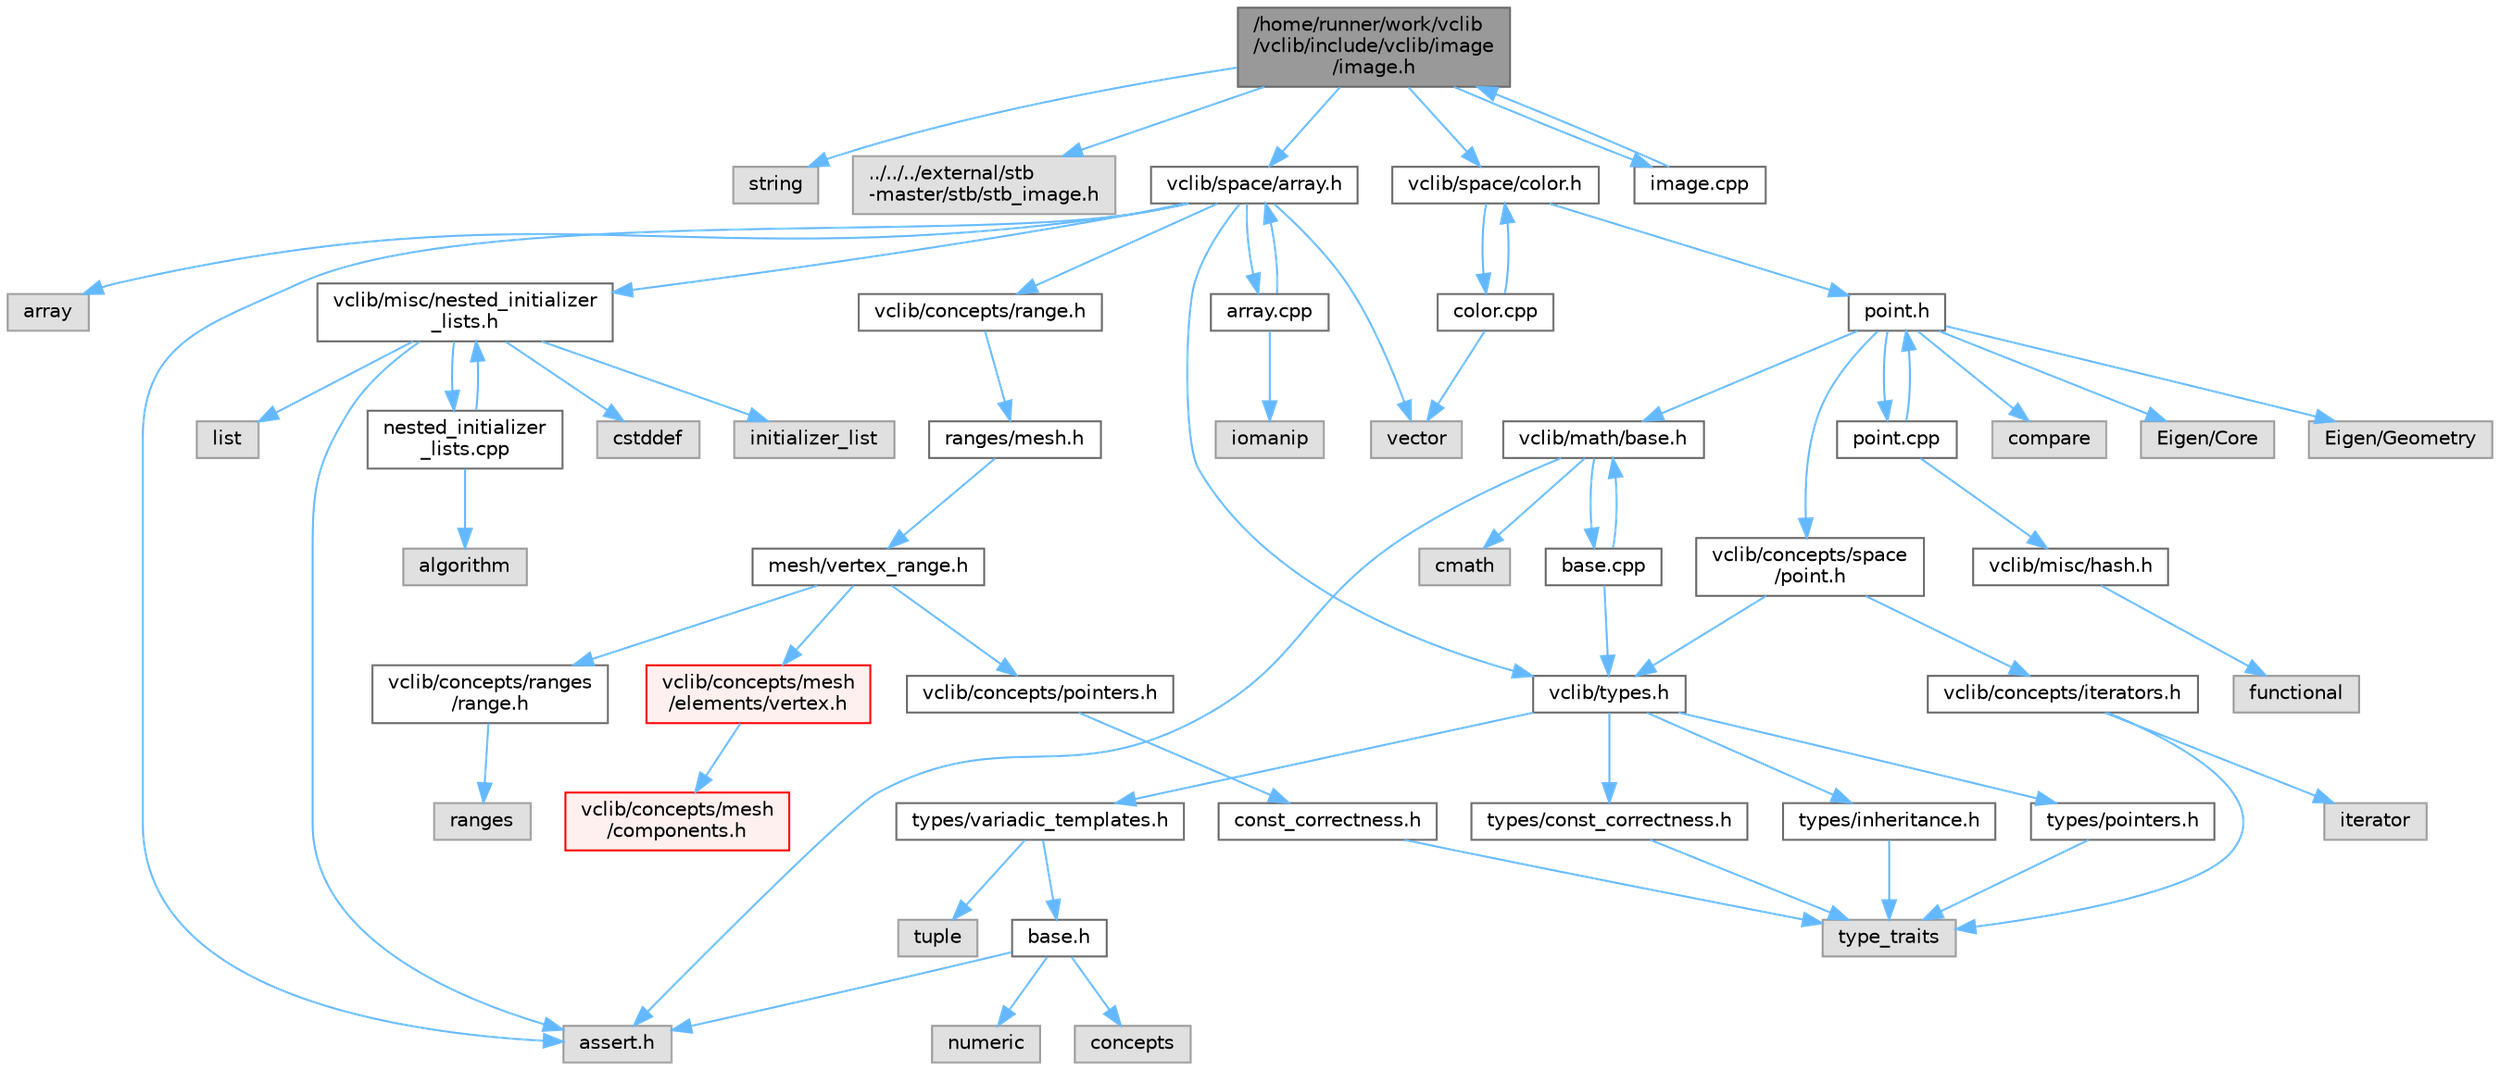 digraph "/home/runner/work/vclib/vclib/include/vclib/image/image.h"
{
 // LATEX_PDF_SIZE
  bgcolor="transparent";
  edge [fontname=Helvetica,fontsize=10,labelfontname=Helvetica,labelfontsize=10];
  node [fontname=Helvetica,fontsize=10,shape=box,height=0.2,width=0.4];
  Node1 [label="/home/runner/work/vclib\l/vclib/include/vclib/image\l/image.h",height=0.2,width=0.4,color="gray40", fillcolor="grey60", style="filled", fontcolor="black",tooltip=" "];
  Node1 -> Node2 [color="steelblue1",style="solid"];
  Node2 [label="string",height=0.2,width=0.4,color="grey60", fillcolor="#E0E0E0", style="filled",tooltip=" "];
  Node1 -> Node3 [color="steelblue1",style="solid"];
  Node3 [label="../../../external/stb\l-master/stb/stb_image.h",height=0.2,width=0.4,color="grey60", fillcolor="#E0E0E0", style="filled",tooltip=" "];
  Node1 -> Node4 [color="steelblue1",style="solid"];
  Node4 [label="vclib/space/array.h",height=0.2,width=0.4,color="grey40", fillcolor="white", style="filled",URL="$array_8h.html",tooltip=" "];
  Node4 -> Node5 [color="steelblue1",style="solid"];
  Node5 [label="assert.h",height=0.2,width=0.4,color="grey60", fillcolor="#E0E0E0", style="filled",tooltip=" "];
  Node4 -> Node6 [color="steelblue1",style="solid"];
  Node6 [label="array",height=0.2,width=0.4,color="grey60", fillcolor="#E0E0E0", style="filled",tooltip=" "];
  Node4 -> Node7 [color="steelblue1",style="solid"];
  Node7 [label="vector",height=0.2,width=0.4,color="grey60", fillcolor="#E0E0E0", style="filled",tooltip=" "];
  Node4 -> Node8 [color="steelblue1",style="solid"];
  Node8 [label="vclib/concepts/range.h",height=0.2,width=0.4,color="grey40", fillcolor="white", style="filled",URL="$range_8h.html",tooltip=" "];
  Node8 -> Node9 [color="steelblue1",style="solid"];
  Node9 [label="ranges/mesh.h",height=0.2,width=0.4,color="grey40", fillcolor="white", style="filled",URL="$concepts_2ranges_2mesh_8h.html",tooltip=" "];
  Node9 -> Node10 [color="steelblue1",style="solid"];
  Node10 [label="mesh/vertex_range.h",height=0.2,width=0.4,color="grey40", fillcolor="white", style="filled",URL="$vertex__range_8h.html",tooltip=" "];
  Node10 -> Node11 [color="steelblue1",style="solid"];
  Node11 [label="vclib/concepts/pointers.h",height=0.2,width=0.4,color="grey40", fillcolor="white", style="filled",URL="$concepts_2pointers_8h.html",tooltip=" "];
  Node11 -> Node12 [color="steelblue1",style="solid"];
  Node12 [label="const_correctness.h",height=0.2,width=0.4,color="grey40", fillcolor="white", style="filled",URL="$concepts_2const__correctness_8h.html",tooltip=" "];
  Node12 -> Node13 [color="steelblue1",style="solid"];
  Node13 [label="type_traits",height=0.2,width=0.4,color="grey60", fillcolor="#E0E0E0", style="filled",tooltip=" "];
  Node10 -> Node14 [color="steelblue1",style="solid"];
  Node14 [label="vclib/concepts/ranges\l/range.h",height=0.2,width=0.4,color="grey40", fillcolor="white", style="filled",URL="$ranges_2range_8h.html",tooltip=" "];
  Node14 -> Node15 [color="steelblue1",style="solid"];
  Node15 [label="ranges",height=0.2,width=0.4,color="grey60", fillcolor="#E0E0E0", style="filled",tooltip=" "];
  Node10 -> Node16 [color="steelblue1",style="solid"];
  Node16 [label="vclib/concepts/mesh\l/elements/vertex.h",height=0.2,width=0.4,color="red", fillcolor="#FFF0F0", style="filled",URL="$concepts_2mesh_2elements_2vertex_8h.html",tooltip=" "];
  Node16 -> Node17 [color="steelblue1",style="solid"];
  Node17 [label="vclib/concepts/mesh\l/components.h",height=0.2,width=0.4,color="red", fillcolor="#FFF0F0", style="filled",URL="$concepts_2mesh_2components_8h.html",tooltip=" "];
  Node4 -> Node66 [color="steelblue1",style="solid"];
  Node66 [label="vclib/misc/nested_initializer\l_lists.h",height=0.2,width=0.4,color="grey40", fillcolor="white", style="filled",URL="$nested__initializer__lists_8h.html",tooltip=" "];
  Node66 -> Node5 [color="steelblue1",style="solid"];
  Node66 -> Node67 [color="steelblue1",style="solid"];
  Node67 [label="cstddef",height=0.2,width=0.4,color="grey60", fillcolor="#E0E0E0", style="filled",tooltip=" "];
  Node66 -> Node68 [color="steelblue1",style="solid"];
  Node68 [label="initializer_list",height=0.2,width=0.4,color="grey60", fillcolor="#E0E0E0", style="filled",tooltip=" "];
  Node66 -> Node69 [color="steelblue1",style="solid"];
  Node69 [label="list",height=0.2,width=0.4,color="grey60", fillcolor="#E0E0E0", style="filled",tooltip=" "];
  Node66 -> Node70 [color="steelblue1",style="solid"];
  Node70 [label="nested_initializer\l_lists.cpp",height=0.2,width=0.4,color="grey40", fillcolor="white", style="filled",URL="$nested__initializer__lists_8cpp.html",tooltip=" "];
  Node70 -> Node66 [color="steelblue1",style="solid"];
  Node70 -> Node71 [color="steelblue1",style="solid"];
  Node71 [label="algorithm",height=0.2,width=0.4,color="grey60", fillcolor="#E0E0E0", style="filled",tooltip=" "];
  Node4 -> Node20 [color="steelblue1",style="solid"];
  Node20 [label="vclib/types.h",height=0.2,width=0.4,color="grey40", fillcolor="white", style="filled",URL="$types_8h.html",tooltip=" "];
  Node20 -> Node21 [color="steelblue1",style="solid"];
  Node21 [label="types/const_correctness.h",height=0.2,width=0.4,color="grey40", fillcolor="white", style="filled",URL="$types_2const__correctness_8h.html",tooltip=" "];
  Node21 -> Node13 [color="steelblue1",style="solid"];
  Node20 -> Node22 [color="steelblue1",style="solid"];
  Node22 [label="types/inheritance.h",height=0.2,width=0.4,color="grey40", fillcolor="white", style="filled",URL="$inheritance_8h.html",tooltip=" "];
  Node22 -> Node13 [color="steelblue1",style="solid"];
  Node20 -> Node23 [color="steelblue1",style="solid"];
  Node23 [label="types/pointers.h",height=0.2,width=0.4,color="grey40", fillcolor="white", style="filled",URL="$types_2pointers_8h.html",tooltip=" "];
  Node23 -> Node13 [color="steelblue1",style="solid"];
  Node20 -> Node24 [color="steelblue1",style="solid"];
  Node24 [label="types/variadic_templates.h",height=0.2,width=0.4,color="grey40", fillcolor="white", style="filled",URL="$variadic__templates_8h.html",tooltip=" "];
  Node24 -> Node25 [color="steelblue1",style="solid"];
  Node25 [label="base.h",height=0.2,width=0.4,color="grey40", fillcolor="white", style="filled",URL="$types_2base_8h.html",tooltip=" "];
  Node25 -> Node5 [color="steelblue1",style="solid"];
  Node25 -> Node26 [color="steelblue1",style="solid"];
  Node26 [label="concepts",height=0.2,width=0.4,color="grey60", fillcolor="#E0E0E0", style="filled",tooltip=" "];
  Node25 -> Node27 [color="steelblue1",style="solid"];
  Node27 [label="numeric",height=0.2,width=0.4,color="grey60", fillcolor="#E0E0E0", style="filled",tooltip=" "];
  Node24 -> Node28 [color="steelblue1",style="solid"];
  Node28 [label="tuple",height=0.2,width=0.4,color="grey60", fillcolor="#E0E0E0", style="filled",tooltip=" "];
  Node4 -> Node72 [color="steelblue1",style="solid"];
  Node72 [label="array.cpp",height=0.2,width=0.4,color="grey40", fillcolor="white", style="filled",URL="$array_8cpp.html",tooltip=" "];
  Node72 -> Node4 [color="steelblue1",style="solid"];
  Node72 -> Node73 [color="steelblue1",style="solid"];
  Node73 [label="iomanip",height=0.2,width=0.4,color="grey60", fillcolor="#E0E0E0", style="filled",tooltip=" "];
  Node1 -> Node34 [color="steelblue1",style="solid"];
  Node34 [label="vclib/space/color.h",height=0.2,width=0.4,color="grey40", fillcolor="white", style="filled",URL="$space_2color_8h.html",tooltip=" "];
  Node34 -> Node35 [color="steelblue1",style="solid"];
  Node35 [label="point.h",height=0.2,width=0.4,color="grey40", fillcolor="white", style="filled",URL="$space_2point_8h.html",tooltip=" "];
  Node35 -> Node36 [color="steelblue1",style="solid"];
  Node36 [label="compare",height=0.2,width=0.4,color="grey60", fillcolor="#E0E0E0", style="filled",tooltip=" "];
  Node35 -> Node37 [color="steelblue1",style="solid"];
  Node37 [label="Eigen/Core",height=0.2,width=0.4,color="grey60", fillcolor="#E0E0E0", style="filled",tooltip=" "];
  Node35 -> Node38 [color="steelblue1",style="solid"];
  Node38 [label="Eigen/Geometry",height=0.2,width=0.4,color="grey60", fillcolor="#E0E0E0", style="filled",tooltip=" "];
  Node35 -> Node39 [color="steelblue1",style="solid"];
  Node39 [label="vclib/concepts/space\l/point.h",height=0.2,width=0.4,color="grey40", fillcolor="white", style="filled",URL="$concepts_2space_2point_8h.html",tooltip=" "];
  Node39 -> Node40 [color="steelblue1",style="solid"];
  Node40 [label="vclib/concepts/iterators.h",height=0.2,width=0.4,color="grey40", fillcolor="white", style="filled",URL="$concepts_2iterators_8h.html",tooltip=" "];
  Node40 -> Node41 [color="steelblue1",style="solid"];
  Node41 [label="iterator",height=0.2,width=0.4,color="grey60", fillcolor="#E0E0E0", style="filled",tooltip=" "];
  Node40 -> Node13 [color="steelblue1",style="solid"];
  Node39 -> Node20 [color="steelblue1",style="solid"];
  Node35 -> Node42 [color="steelblue1",style="solid"];
  Node42 [label="vclib/math/base.h",height=0.2,width=0.4,color="grey40", fillcolor="white", style="filled",URL="$math_2base_8h.html",tooltip=" "];
  Node42 -> Node43 [color="steelblue1",style="solid"];
  Node43 [label="cmath",height=0.2,width=0.4,color="grey60", fillcolor="#E0E0E0", style="filled",tooltip=" "];
  Node42 -> Node5 [color="steelblue1",style="solid"];
  Node42 -> Node44 [color="steelblue1",style="solid"];
  Node44 [label="base.cpp",height=0.2,width=0.4,color="grey40", fillcolor="white", style="filled",URL="$base_8cpp.html",tooltip=" "];
  Node44 -> Node42 [color="steelblue1",style="solid"];
  Node44 -> Node20 [color="steelblue1",style="solid"];
  Node35 -> Node45 [color="steelblue1",style="solid"];
  Node45 [label="point.cpp",height=0.2,width=0.4,color="grey40", fillcolor="white", style="filled",URL="$point_8cpp.html",tooltip=" "];
  Node45 -> Node35 [color="steelblue1",style="solid"];
  Node45 -> Node46 [color="steelblue1",style="solid"];
  Node46 [label="vclib/misc/hash.h",height=0.2,width=0.4,color="grey40", fillcolor="white", style="filled",URL="$hash_8h.html",tooltip=" "];
  Node46 -> Node47 [color="steelblue1",style="solid"];
  Node47 [label="functional",height=0.2,width=0.4,color="grey60", fillcolor="#E0E0E0", style="filled",tooltip=" "];
  Node34 -> Node48 [color="steelblue1",style="solid"];
  Node48 [label="color.cpp",height=0.2,width=0.4,color="grey40", fillcolor="white", style="filled",URL="$space_2color_8cpp.html",tooltip=" "];
  Node48 -> Node34 [color="steelblue1",style="solid"];
  Node48 -> Node7 [color="steelblue1",style="solid"];
  Node1 -> Node74 [color="steelblue1",style="solid"];
  Node74 [label="image.cpp",height=0.2,width=0.4,color="grey40", fillcolor="white", style="filled",URL="$image_8cpp.html",tooltip=" "];
  Node74 -> Node1 [color="steelblue1",style="solid"];
}
